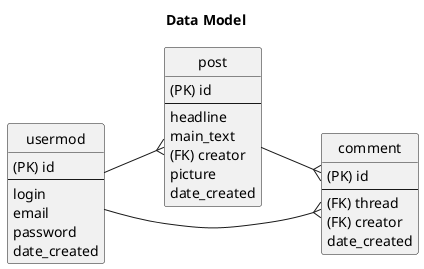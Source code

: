 @startuml

title Data Model
left to right direction
hide circle

entity "usermod" as t01 {
    (PK) id
    --
    login
    email
    password 
    date_created 
}

entity "post" as t02 {
    (PK) id
    --
    headline 
    main_text 
    (FK) creator 
    picture 
    date_created 
}

entity "comment" as t03 {
    (PK) id
    --
    (FK) thread 
    (FK) creator 
    date_created 
}

t01 --{ t02
t01 --{ t03
t02 --{ t03 


@enduml